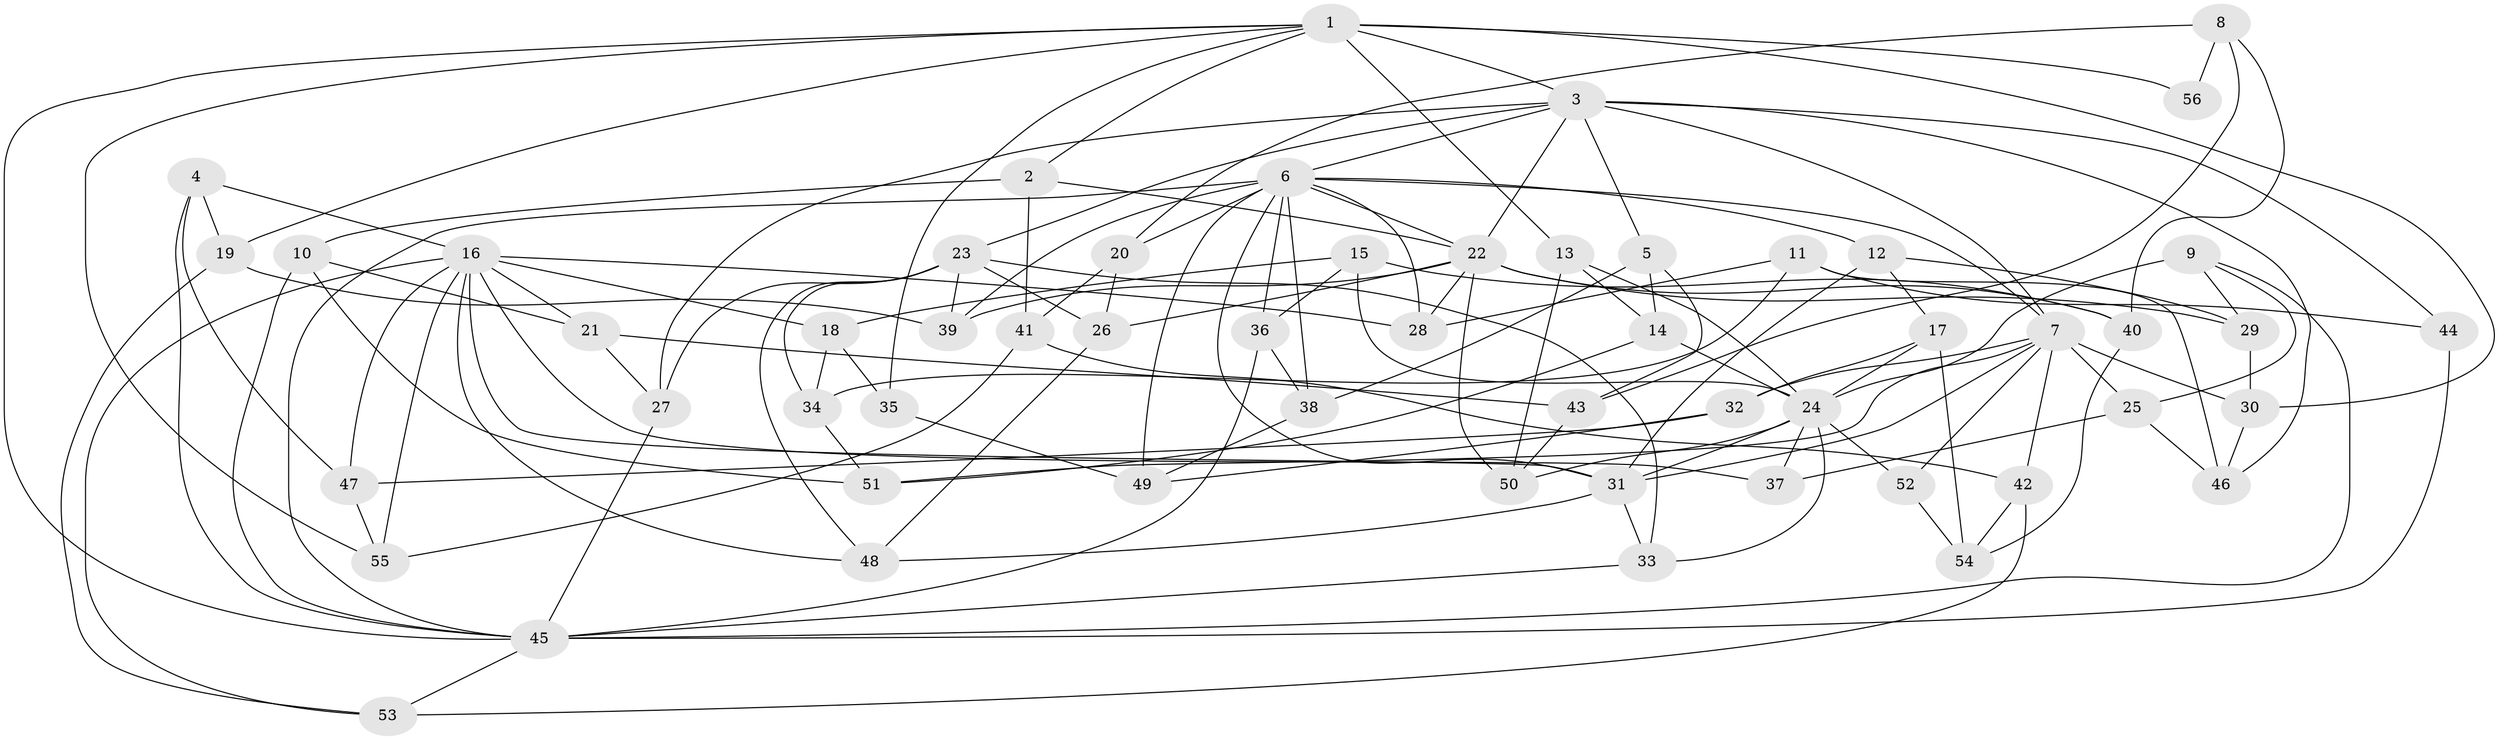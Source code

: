 // original degree distribution, {4: 1.0}
// Generated by graph-tools (version 1.1) at 2025/53/03/04/25 22:53:34]
// undirected, 56 vertices, 135 edges
graph export_dot {
  node [color=gray90,style=filled];
  1;
  2;
  3;
  4;
  5;
  6;
  7;
  8;
  9;
  10;
  11;
  12;
  13;
  14;
  15;
  16;
  17;
  18;
  19;
  20;
  21;
  22;
  23;
  24;
  25;
  26;
  27;
  28;
  29;
  30;
  31;
  32;
  33;
  34;
  35;
  36;
  37;
  38;
  39;
  40;
  41;
  42;
  43;
  44;
  45;
  46;
  47;
  48;
  49;
  50;
  51;
  52;
  53;
  54;
  55;
  56;
  1 -- 2 [weight=1.0];
  1 -- 3 [weight=1.0];
  1 -- 13 [weight=1.0];
  1 -- 19 [weight=1.0];
  1 -- 30 [weight=1.0];
  1 -- 35 [weight=2.0];
  1 -- 45 [weight=1.0];
  1 -- 55 [weight=1.0];
  1 -- 56 [weight=3.0];
  2 -- 10 [weight=1.0];
  2 -- 22 [weight=1.0];
  2 -- 41 [weight=1.0];
  3 -- 5 [weight=1.0];
  3 -- 6 [weight=1.0];
  3 -- 7 [weight=1.0];
  3 -- 22 [weight=2.0];
  3 -- 23 [weight=2.0];
  3 -- 27 [weight=1.0];
  3 -- 44 [weight=2.0];
  3 -- 46 [weight=1.0];
  4 -- 16 [weight=1.0];
  4 -- 19 [weight=1.0];
  4 -- 45 [weight=1.0];
  4 -- 47 [weight=1.0];
  5 -- 14 [weight=1.0];
  5 -- 38 [weight=1.0];
  5 -- 43 [weight=1.0];
  6 -- 7 [weight=1.0];
  6 -- 12 [weight=1.0];
  6 -- 20 [weight=1.0];
  6 -- 22 [weight=1.0];
  6 -- 28 [weight=1.0];
  6 -- 31 [weight=1.0];
  6 -- 36 [weight=1.0];
  6 -- 38 [weight=1.0];
  6 -- 39 [weight=1.0];
  6 -- 45 [weight=1.0];
  6 -- 49 [weight=1.0];
  7 -- 25 [weight=1.0];
  7 -- 30 [weight=1.0];
  7 -- 31 [weight=1.0];
  7 -- 32 [weight=1.0];
  7 -- 42 [weight=1.0];
  7 -- 51 [weight=1.0];
  7 -- 52 [weight=2.0];
  8 -- 20 [weight=1.0];
  8 -- 40 [weight=1.0];
  8 -- 43 [weight=1.0];
  8 -- 56 [weight=1.0];
  9 -- 24 [weight=1.0];
  9 -- 25 [weight=1.0];
  9 -- 29 [weight=1.0];
  9 -- 45 [weight=1.0];
  10 -- 21 [weight=1.0];
  10 -- 45 [weight=1.0];
  10 -- 51 [weight=1.0];
  11 -- 28 [weight=1.0];
  11 -- 34 [weight=1.0];
  11 -- 44 [weight=1.0];
  11 -- 46 [weight=1.0];
  12 -- 17 [weight=1.0];
  12 -- 29 [weight=1.0];
  12 -- 31 [weight=1.0];
  13 -- 14 [weight=1.0];
  13 -- 24 [weight=1.0];
  13 -- 50 [weight=1.0];
  14 -- 24 [weight=1.0];
  14 -- 51 [weight=1.0];
  15 -- 18 [weight=1.0];
  15 -- 24 [weight=1.0];
  15 -- 36 [weight=1.0];
  15 -- 40 [weight=1.0];
  16 -- 18 [weight=1.0];
  16 -- 21 [weight=1.0];
  16 -- 28 [weight=1.0];
  16 -- 31 [weight=1.0];
  16 -- 37 [weight=1.0];
  16 -- 47 [weight=1.0];
  16 -- 48 [weight=1.0];
  16 -- 53 [weight=1.0];
  16 -- 55 [weight=1.0];
  17 -- 24 [weight=1.0];
  17 -- 32 [weight=1.0];
  17 -- 54 [weight=1.0];
  18 -- 34 [weight=1.0];
  18 -- 35 [weight=1.0];
  19 -- 39 [weight=1.0];
  19 -- 53 [weight=1.0];
  20 -- 26 [weight=1.0];
  20 -- 41 [weight=1.0];
  21 -- 27 [weight=1.0];
  21 -- 43 [weight=1.0];
  22 -- 26 [weight=1.0];
  22 -- 28 [weight=1.0];
  22 -- 29 [weight=1.0];
  22 -- 39 [weight=1.0];
  22 -- 40 [weight=1.0];
  22 -- 50 [weight=1.0];
  23 -- 26 [weight=1.0];
  23 -- 27 [weight=1.0];
  23 -- 33 [weight=1.0];
  23 -- 34 [weight=1.0];
  23 -- 39 [weight=1.0];
  23 -- 48 [weight=1.0];
  24 -- 31 [weight=2.0];
  24 -- 33 [weight=1.0];
  24 -- 37 [weight=2.0];
  24 -- 50 [weight=1.0];
  24 -- 52 [weight=1.0];
  25 -- 37 [weight=1.0];
  25 -- 46 [weight=1.0];
  26 -- 48 [weight=1.0];
  27 -- 45 [weight=1.0];
  29 -- 30 [weight=1.0];
  30 -- 46 [weight=1.0];
  31 -- 33 [weight=1.0];
  31 -- 48 [weight=1.0];
  32 -- 47 [weight=1.0];
  32 -- 49 [weight=1.0];
  33 -- 45 [weight=1.0];
  34 -- 51 [weight=1.0];
  35 -- 49 [weight=1.0];
  36 -- 38 [weight=1.0];
  36 -- 45 [weight=1.0];
  38 -- 49 [weight=1.0];
  40 -- 54 [weight=1.0];
  41 -- 42 [weight=1.0];
  41 -- 55 [weight=1.0];
  42 -- 53 [weight=1.0];
  42 -- 54 [weight=1.0];
  43 -- 50 [weight=1.0];
  44 -- 45 [weight=1.0];
  45 -- 53 [weight=1.0];
  47 -- 55 [weight=1.0];
  52 -- 54 [weight=1.0];
}
